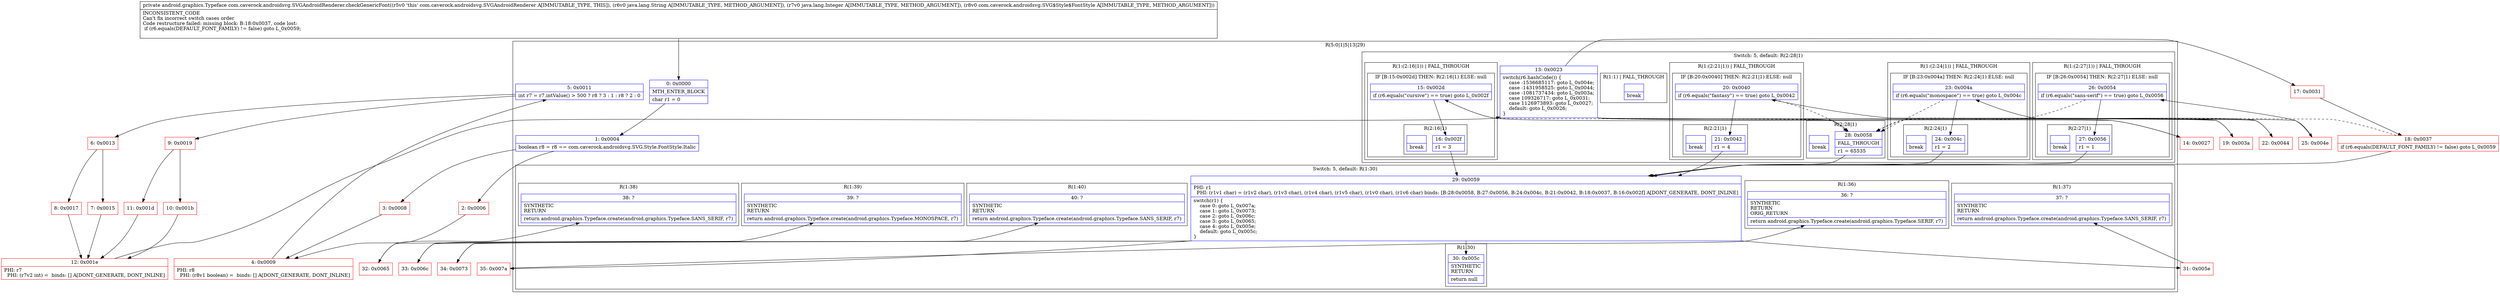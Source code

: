 digraph "CFG forcom.caverock.androidsvg.SVGAndroidRenderer.checkGenericFont(Ljava\/lang\/String;Ljava\/lang\/Integer;Lcom\/caverock\/androidsvg\/SVG$Style$FontStyle;)Landroid\/graphics\/Typeface;" {
subgraph cluster_Region_1419467345 {
label = "R(5:0|1|5|13|29)";
node [shape=record,color=blue];
Node_0 [shape=record,label="{0\:\ 0x0000|MTH_ENTER_BLOCK\l|char r1 = 0\l}"];
Node_1 [shape=record,label="{1\:\ 0x0004|boolean r8 = r8 == com.caverock.androidsvg.SVG.Style.FontStyle.Italic\l}"];
Node_5 [shape=record,label="{5\:\ 0x0011|int r7 = r7.intValue() \> 500 ? r8 ? 3 : 1 : r8 ? 2 : 0\l}"];
subgraph cluster_SwitchRegion_2066792866 {
label = "Switch: 5, default: R(2:28|1)";
node [shape=record,color=blue];
Node_13 [shape=record,label="{13\:\ 0x0023|switch(r6.hashCode()) \{\l    case \-1536685117: goto L_0x004e;\l    case \-1431958525: goto L_0x0044;\l    case \-1081737434: goto L_0x003a;\l    case 109326717: goto L_0x0031;\l    case 1126973893: goto L_0x0027;\l    default: goto L_0x0026;\l\}\l}"];
subgraph cluster_Region_160521697 {
label = "R(1:(2:27|1)) | FALL_THROUGH\l";
node [shape=record,color=blue];
subgraph cluster_IfRegion_57016133 {
label = "IF [B:26:0x0054] THEN: R(2:27|1) ELSE: null";
node [shape=record,color=blue];
Node_26 [shape=record,label="{26\:\ 0x0054|if (r6.equals(\"sans\-serif\") == true) goto L_0x0056\l}"];
subgraph cluster_Region_449327263 {
label = "R(2:27|1)";
node [shape=record,color=blue];
Node_27 [shape=record,label="{27\:\ 0x0056|r1 = 1\l}"];
Node_InsnContainer_26808621 [shape=record,label="{|break\l}"];
}
}
}
subgraph cluster_Region_2086272365 {
label = "R(1:(2:24|1)) | FALL_THROUGH\l";
node [shape=record,color=blue];
subgraph cluster_IfRegion_2133117266 {
label = "IF [B:23:0x004a] THEN: R(2:24|1) ELSE: null";
node [shape=record,color=blue];
Node_23 [shape=record,label="{23\:\ 0x004a|if (r6.equals(\"monospace\") == true) goto L_0x004c\l}"];
subgraph cluster_Region_1858375948 {
label = "R(2:24|1)";
node [shape=record,color=blue];
Node_24 [shape=record,label="{24\:\ 0x004c|r1 = 2\l}"];
Node_InsnContainer_1402445348 [shape=record,label="{|break\l}"];
}
}
}
subgraph cluster_Region_441380098 {
label = "R(1:(2:21|1)) | FALL_THROUGH\l";
node [shape=record,color=blue];
subgraph cluster_IfRegion_701483443 {
label = "IF [B:20:0x0040] THEN: R(2:21|1) ELSE: null";
node [shape=record,color=blue];
Node_20 [shape=record,label="{20\:\ 0x0040|if (r6.equals(\"fantasy\") == true) goto L_0x0042\l}"];
subgraph cluster_Region_1610815319 {
label = "R(2:21|1)";
node [shape=record,color=blue];
Node_21 [shape=record,label="{21\:\ 0x0042|r1 = 4\l}"];
Node_InsnContainer_1886976897 [shape=record,label="{|break\l}"];
}
}
}
subgraph cluster_Region_527514900 {
label = "R(1:1) | FALL_THROUGH\l";
node [shape=record,color=blue];
Node_InsnContainer_1916466437 [shape=record,label="{|break\l}"];
}
subgraph cluster_Region_636434592 {
label = "R(1:(2:16|1)) | FALL_THROUGH\l";
node [shape=record,color=blue];
subgraph cluster_IfRegion_310147951 {
label = "IF [B:15:0x002d] THEN: R(2:16|1) ELSE: null";
node [shape=record,color=blue];
Node_15 [shape=record,label="{15\:\ 0x002d|if (r6.equals(\"cursive\") == true) goto L_0x002f\l}"];
subgraph cluster_Region_610090018 {
label = "R(2:16|1)";
node [shape=record,color=blue];
Node_16 [shape=record,label="{16\:\ 0x002f|r1 = 3\l}"];
Node_InsnContainer_83062185 [shape=record,label="{|break\l}"];
}
}
}
subgraph cluster_Region_1206943048 {
label = "R(2:28|1)";
node [shape=record,color=blue];
Node_28 [shape=record,label="{28\:\ 0x0058|FALL_THROUGH\l|r1 = 65535\l}"];
Node_InsnContainer_558117615 [shape=record,label="{|break\l}"];
}
}
subgraph cluster_SwitchRegion_2135604478 {
label = "Switch: 5, default: R(1:30)";
node [shape=record,color=blue];
Node_29 [shape=record,label="{29\:\ 0x0059|PHI: r1 \l  PHI: (r1v1 char) = (r1v2 char), (r1v3 char), (r1v4 char), (r1v5 char), (r1v0 char), (r1v6 char) binds: [B:28:0x0058, B:27:0x0056, B:24:0x004c, B:21:0x0042, B:18:0x0037, B:16:0x002f] A[DONT_GENERATE, DONT_INLINE]\l|switch(r1) \{\l    case 0: goto L_0x007a;\l    case 1: goto L_0x0073;\l    case 2: goto L_0x006c;\l    case 3: goto L_0x0065;\l    case 4: goto L_0x005e;\l    default: goto L_0x005c;\l\}\l}"];
subgraph cluster_Region_902565610 {
label = "R(1:36)";
node [shape=record,color=blue];
Node_36 [shape=record,label="{36\:\ ?|SYNTHETIC\lRETURN\lORIG_RETURN\l|return android.graphics.Typeface.create(android.graphics.Typeface.SERIF, r7)\l}"];
}
subgraph cluster_Region_1292701355 {
label = "R(1:40)";
node [shape=record,color=blue];
Node_40 [shape=record,label="{40\:\ ?|SYNTHETIC\lRETURN\l|return android.graphics.Typeface.create(android.graphics.Typeface.SANS_SERIF, r7)\l}"];
}
subgraph cluster_Region_8161028 {
label = "R(1:39)";
node [shape=record,color=blue];
Node_39 [shape=record,label="{39\:\ ?|SYNTHETIC\lRETURN\l|return android.graphics.Typeface.create(android.graphics.Typeface.MONOSPACE, r7)\l}"];
}
subgraph cluster_Region_721118905 {
label = "R(1:38)";
node [shape=record,color=blue];
Node_38 [shape=record,label="{38\:\ ?|SYNTHETIC\lRETURN\l|return android.graphics.Typeface.create(android.graphics.Typeface.SANS_SERIF, r7)\l}"];
}
subgraph cluster_Region_2140505682 {
label = "R(1:37)";
node [shape=record,color=blue];
Node_37 [shape=record,label="{37\:\ ?|SYNTHETIC\lRETURN\l|return android.graphics.Typeface.create(android.graphics.Typeface.SANS_SERIF, r7)\l}"];
}
subgraph cluster_Region_2108830815 {
label = "R(1:30)";
node [shape=record,color=blue];
Node_30 [shape=record,label="{30\:\ 0x005c|SYNTHETIC\lRETURN\l|return null\l}"];
}
}
}
Node_2 [shape=record,color=red,label="{2\:\ 0x0006}"];
Node_3 [shape=record,color=red,label="{3\:\ 0x0008}"];
Node_4 [shape=record,color=red,label="{4\:\ 0x0009|PHI: r8 \l  PHI: (r8v1 boolean) =  binds: [] A[DONT_GENERATE, DONT_INLINE]\l}"];
Node_6 [shape=record,color=red,label="{6\:\ 0x0013}"];
Node_7 [shape=record,color=red,label="{7\:\ 0x0015}"];
Node_8 [shape=record,color=red,label="{8\:\ 0x0017}"];
Node_9 [shape=record,color=red,label="{9\:\ 0x0019}"];
Node_10 [shape=record,color=red,label="{10\:\ 0x001b}"];
Node_11 [shape=record,color=red,label="{11\:\ 0x001d}"];
Node_12 [shape=record,color=red,label="{12\:\ 0x001e|PHI: r7 \l  PHI: (r7v2 int) =  binds: [] A[DONT_GENERATE, DONT_INLINE]\l}"];
Node_14 [shape=record,color=red,label="{14\:\ 0x0027}"];
Node_17 [shape=record,color=red,label="{17\:\ 0x0031}"];
Node_18 [shape=record,color=red,label="{18\:\ 0x0037|if (r6.equals(DEFAULT_FONT_FAMILY) != false) goto L_0x0059\l}"];
Node_19 [shape=record,color=red,label="{19\:\ 0x003a}"];
Node_22 [shape=record,color=red,label="{22\:\ 0x0044}"];
Node_25 [shape=record,color=red,label="{25\:\ 0x004e}"];
Node_31 [shape=record,color=red,label="{31\:\ 0x005e}"];
Node_32 [shape=record,color=red,label="{32\:\ 0x0065}"];
Node_33 [shape=record,color=red,label="{33\:\ 0x006c}"];
Node_34 [shape=record,color=red,label="{34\:\ 0x0073}"];
Node_35 [shape=record,color=red,label="{35\:\ 0x007a}"];
MethodNode[shape=record,label="{private android.graphics.Typeface com.caverock.androidsvg.SVGAndroidRenderer.checkGenericFont((r5v0 'this' com.caverock.androidsvg.SVGAndroidRenderer A[IMMUTABLE_TYPE, THIS]), (r6v0 java.lang.String A[IMMUTABLE_TYPE, METHOD_ARGUMENT]), (r7v0 java.lang.Integer A[IMMUTABLE_TYPE, METHOD_ARGUMENT]), (r8v0 com.caverock.androidsvg.SVG$Style$FontStyle A[IMMUTABLE_TYPE, METHOD_ARGUMENT]))  | INCONSISTENT_CODE\lCan't fix incorrect switch cases order\lCode restructure failed: missing block: B:18:0x0037, code lost:\l    if (r6.equals(DEFAULT_FONT_FAMILY) != false) goto L_0x0059;\l\l}"];
MethodNode -> Node_0;
Node_0 -> Node_1;
Node_1 -> Node_2;
Node_1 -> Node_3;
Node_5 -> Node_6;
Node_5 -> Node_9;
Node_13 -> Node_14;
Node_13 -> Node_17;
Node_13 -> Node_19;
Node_13 -> Node_22;
Node_13 -> Node_25;
Node_13 -> Node_28;
Node_26 -> Node_27;
Node_26 -> Node_28[style=dashed];
Node_27 -> Node_29;
Node_23 -> Node_24;
Node_23 -> Node_28[style=dashed];
Node_24 -> Node_29;
Node_20 -> Node_21;
Node_20 -> Node_28[style=dashed];
Node_21 -> Node_29;
Node_15 -> Node_16;
Node_15 -> Node_28[style=dashed];
Node_16 -> Node_29;
Node_28 -> Node_29;
Node_29 -> Node_30;
Node_29 -> Node_31;
Node_29 -> Node_32;
Node_29 -> Node_33;
Node_29 -> Node_34;
Node_29 -> Node_35;
Node_2 -> Node_4;
Node_3 -> Node_4;
Node_4 -> Node_5;
Node_6 -> Node_7;
Node_6 -> Node_8;
Node_7 -> Node_12;
Node_8 -> Node_12;
Node_9 -> Node_10;
Node_9 -> Node_11;
Node_10 -> Node_12;
Node_11 -> Node_12;
Node_12 -> Node_13;
Node_14 -> Node_15;
Node_17 -> Node_18;
Node_18 -> Node_28[style=dashed];
Node_18 -> Node_29;
Node_19 -> Node_20;
Node_22 -> Node_23;
Node_25 -> Node_26;
Node_31 -> Node_37;
Node_32 -> Node_38;
Node_33 -> Node_39;
Node_34 -> Node_40;
Node_35 -> Node_36;
}

